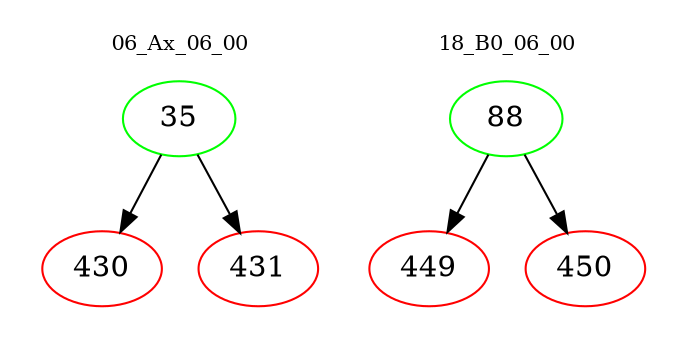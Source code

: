 digraph{
subgraph cluster_0 {
color = white
label = "06_Ax_06_00";
fontsize=10;
T0_35 [label="35", color="green"]
T0_35 -> T0_430 [color="black"]
T0_430 [label="430", color="red"]
T0_35 -> T0_431 [color="black"]
T0_431 [label="431", color="red"]
}
subgraph cluster_1 {
color = white
label = "18_B0_06_00";
fontsize=10;
T1_88 [label="88", color="green"]
T1_88 -> T1_449 [color="black"]
T1_449 [label="449", color="red"]
T1_88 -> T1_450 [color="black"]
T1_450 [label="450", color="red"]
}
}
